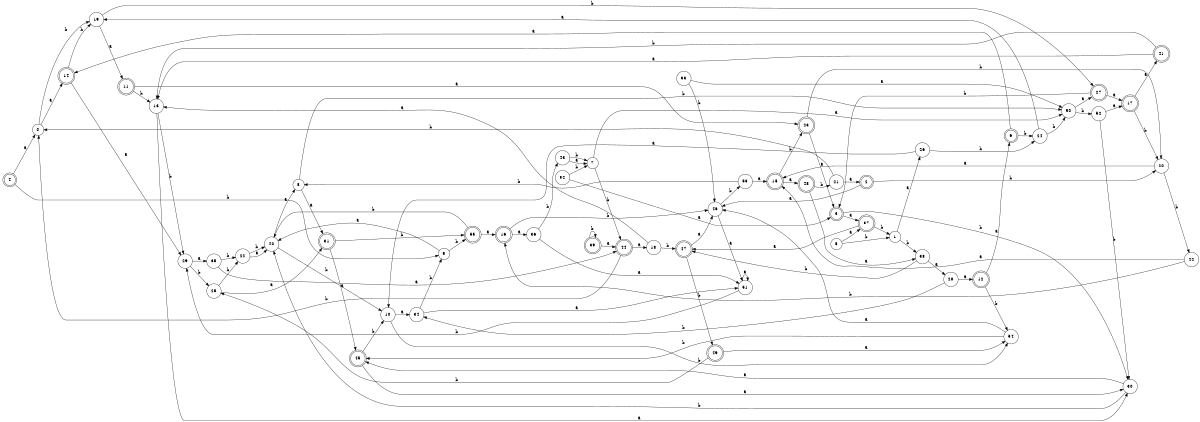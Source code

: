 digraph n45_2 {
__start0 [label="" shape="none"];

rankdir=LR;
size="8,5";

s0 [style="filled", color="black", fillcolor="white" shape="circle", label="0"];
s1 [style="filled", color="black", fillcolor="white" shape="circle", label="1"];
s2 [style="rounded,filled", color="black", fillcolor="white" shape="doublecircle", label="2"];
s3 [style="rounded,filled", color="black", fillcolor="white" shape="doublecircle", label="3"];
s4 [style="rounded,filled", color="black", fillcolor="white" shape="doublecircle", label="4"];
s5 [style="filled", color="black", fillcolor="white" shape="circle", label="5"];
s6 [style="rounded,filled", color="black", fillcolor="white" shape="doublecircle", label="6"];
s7 [style="filled", color="black", fillcolor="white" shape="circle", label="7"];
s8 [style="filled", color="black", fillcolor="white" shape="circle", label="8"];
s9 [style="filled", color="black", fillcolor="white" shape="circle", label="9"];
s10 [style="filled", color="black", fillcolor="white" shape="circle", label="10"];
s11 [style="rounded,filled", color="black", fillcolor="white" shape="doublecircle", label="11"];
s12 [style="rounded,filled", color="black", fillcolor="white" shape="doublecircle", label="12"];
s13 [style="filled", color="black", fillcolor="white" shape="circle", label="13"];
s14 [style="rounded,filled", color="black", fillcolor="white" shape="doublecircle", label="14"];
s15 [style="rounded,filled", color="black", fillcolor="white" shape="doublecircle", label="15"];
s16 [style="rounded,filled", color="black", fillcolor="white" shape="doublecircle", label="16"];
s17 [style="rounded,filled", color="black", fillcolor="white" shape="doublecircle", label="17"];
s18 [style="filled", color="black", fillcolor="white" shape="circle", label="18"];
s19 [style="filled", color="black", fillcolor="white" shape="circle", label="19"];
s20 [style="filled", color="black", fillcolor="white" shape="circle", label="20"];
s21 [style="filled", color="black", fillcolor="white" shape="circle", label="21"];
s22 [style="filled", color="black", fillcolor="white" shape="circle", label="22"];
s23 [style="rounded,filled", color="black", fillcolor="white" shape="doublecircle", label="23"];
s24 [style="filled", color="black", fillcolor="white" shape="circle", label="24"];
s25 [style="filled", color="black", fillcolor="white" shape="circle", label="25"];
s26 [style="filled", color="black", fillcolor="white" shape="circle", label="26"];
s27 [style="rounded,filled", color="black", fillcolor="white" shape="doublecircle", label="27"];
s28 [style="filled", color="black", fillcolor="white" shape="circle", label="28"];
s29 [style="filled", color="black", fillcolor="white" shape="circle", label="29"];
s30 [style="filled", color="black", fillcolor="white" shape="circle", label="30"];
s31 [style="rounded,filled", color="black", fillcolor="white" shape="doublecircle", label="31"];
s32 [style="filled", color="black", fillcolor="white" shape="circle", label="32"];
s33 [style="filled", color="black", fillcolor="white" shape="circle", label="33"];
s34 [style="filled", color="black", fillcolor="white" shape="circle", label="34"];
s35 [style="filled", color="black", fillcolor="white" shape="circle", label="35"];
s36 [style="filled", color="black", fillcolor="white" shape="circle", label="36"];
s37 [style="rounded,filled", color="black", fillcolor="white" shape="doublecircle", label="37"];
s38 [style="filled", color="black", fillcolor="white" shape="circle", label="38"];
s39 [style="rounded,filled", color="black", fillcolor="white" shape="doublecircle", label="39"];
s40 [style="filled", color="black", fillcolor="white" shape="circle", label="40"];
s41 [style="rounded,filled", color="black", fillcolor="white" shape="doublecircle", label="41"];
s42 [style="filled", color="black", fillcolor="white" shape="circle", label="42"];
s43 [style="filled", color="black", fillcolor="white" shape="circle", label="43"];
s44 [style="rounded,filled", color="black", fillcolor="white" shape="doublecircle", label="44"];
s45 [style="rounded,filled", color="black", fillcolor="white" shape="doublecircle", label="45"];
s46 [style="filled", color="black", fillcolor="white" shape="circle", label="46"];
s47 [style="rounded,filled", color="black", fillcolor="white" shape="doublecircle", label="47"];
s48 [style="rounded,filled", color="black", fillcolor="white" shape="doublecircle", label="48"];
s49 [style="rounded,filled", color="black", fillcolor="white" shape="doublecircle", label="49"];
s50 [style="filled", color="black", fillcolor="white" shape="circle", label="50"];
s51 [style="filled", color="black", fillcolor="white" shape="circle", label="51"];
s52 [style="filled", color="black", fillcolor="white" shape="circle", label="52"];
s53 [style="filled", color="black", fillcolor="white" shape="circle", label="53"];
s54 [style="filled", color="black", fillcolor="white" shape="circle", label="54"];
s55 [style="rounded,filled", color="black", fillcolor="white" shape="doublecircle", label="55"];
s0 -> s14 [label="a"];
s0 -> s19 [label="b"];
s1 -> s26 [label="a"];
s1 -> s38 [label="b"];
s2 -> s46 [label="a"];
s2 -> s20 [label="b"];
s3 -> s37 [label="a"];
s3 -> s30 [label="b"];
s4 -> s0 [label="a"];
s4 -> s9 [label="b"];
s5 -> s37 [label="a"];
s5 -> s1 [label="b"];
s6 -> s14 [label="a"];
s6 -> s24 [label="b"];
s7 -> s50 [label="a"];
s7 -> s44 [label="b"];
s8 -> s31 [label="a"];
s8 -> s50 [label="b"];
s9 -> s40 [label="a"];
s9 -> s55 [label="b"];
s10 -> s34 [label="a"];
s10 -> s54 [label="b"];
s11 -> s23 [label="a"];
s11 -> s13 [label="b"];
s12 -> s6 [label="a"];
s12 -> s54 [label="b"];
s13 -> s30 [label="a"];
s13 -> s29 [label="b"];
s14 -> s29 [label="a"];
s14 -> s19 [label="b"];
s15 -> s48 [label="a"];
s15 -> s23 [label="b"];
s16 -> s36 [label="a"];
s16 -> s46 [label="b"];
s17 -> s41 [label="a"];
s17 -> s20 [label="b"];
s18 -> s13 [label="a"];
s18 -> s47 [label="b"];
s19 -> s11 [label="a"];
s19 -> s27 [label="b"];
s20 -> s15 [label="a"];
s20 -> s42 [label="b"];
s21 -> s2 [label="a"];
s21 -> s0 [label="b"];
s22 -> s40 [label="a"];
s22 -> s40 [label="b"];
s23 -> s3 [label="a"];
s23 -> s20 [label="b"];
s24 -> s19 [label="a"];
s24 -> s50 [label="b"];
s25 -> s31 [label="a"];
s25 -> s22 [label="b"];
s26 -> s10 [label="a"];
s26 -> s24 [label="b"];
s27 -> s17 [label="a"];
s27 -> s3 [label="b"];
s28 -> s12 [label="a"];
s28 -> s34 [label="b"];
s29 -> s35 [label="a"];
s29 -> s25 [label="b"];
s30 -> s45 [label="a"];
s30 -> s40 [label="b"];
s31 -> s45 [label="a"];
s31 -> s55 [label="b"];
s32 -> s3 [label="a"];
s32 -> s7 [label="b"];
s33 -> s50 [label="a"];
s33 -> s46 [label="b"];
s34 -> s51 [label="a"];
s34 -> s9 [label="b"];
s35 -> s44 [label="a"];
s35 -> s22 [label="b"];
s36 -> s51 [label="a"];
s36 -> s43 [label="b"];
s37 -> s47 [label="a"];
s37 -> s1 [label="b"];
s38 -> s28 [label="a"];
s38 -> s47 [label="b"];
s39 -> s44 [label="a"];
s39 -> s39 [label="b"];
s40 -> s8 [label="a"];
s40 -> s10 [label="b"];
s41 -> s13 [label="a"];
s41 -> s13 [label="b"];
s42 -> s15 [label="a"];
s42 -> s16 [label="b"];
s43 -> s7 [label="a"];
s43 -> s7 [label="b"];
s44 -> s18 [label="a"];
s44 -> s0 [label="b"];
s45 -> s30 [label="a"];
s45 -> s10 [label="b"];
s46 -> s51 [label="a"];
s46 -> s53 [label="b"];
s47 -> s46 [label="a"];
s47 -> s49 [label="b"];
s48 -> s38 [label="a"];
s48 -> s21 [label="b"];
s49 -> s54 [label="a"];
s49 -> s25 [label="b"];
s50 -> s27 [label="a"];
s50 -> s52 [label="b"];
s51 -> s51 [label="a"];
s51 -> s29 [label="b"];
s52 -> s17 [label="a"];
s52 -> s30 [label="b"];
s53 -> s15 [label="a"];
s53 -> s8 [label="b"];
s54 -> s46 [label="a"];
s54 -> s45 [label="b"];
s55 -> s16 [label="a"];
s55 -> s40 [label="b"];

}